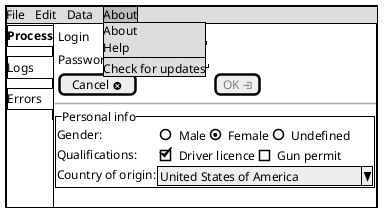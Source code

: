 @startuml salt_basic_test2

@startsalt
{+
' add borders around frame
    'add menu and make one element open
    {* File | Edit | Data| About 
        About | About | Help | - | Check for updates }
    {!
        ' add vertical tabs, let Process be selected
        {/ <b>Process</b>
        Logs
        Errors} | {
            ' add elements - simple group
            {
                ' label with a sprite and an edit box
                {Login       <&person> | "Whoever   "} | .
                {Password<&key> | "****      " } | .
                ' add a disabled button, e.g. all personal data must be filled-in
                [Cancel <&circle-x>] | [<color:grey>OK <&account-login>]
            }
            'add a separator: .., --,~~ or ==
            ~~
            'add a group box
            {^"Personal info"
                'some radio buttons
                Gender: | {() Male | (X) Female | () Undefined}
                'some checkboxes
                Qualifications: | {[X] Driver licence | [] Gun permit}
                'drop-down list
                Country of origin: | ^United States of America ^
            }
        }
    }
}
@endsalt

@enduml